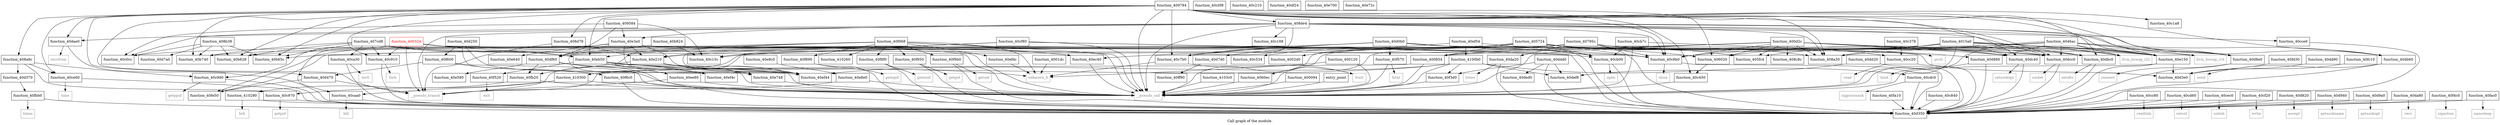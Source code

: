 digraph "Call graph of the module." {
  label="Call graph of the module.";
  node [shape=record];

  Node_function_40b740 [label="{function_40b740}"];
  Node_function_40b824 [label="{function_40b824}"];
  Node_function_40c0cc [label="{function_40c0cc}"];
  Node_function_40c0f8 [label="{function_40c0f8}"];
  Node_function_40c15c [label="{function_40c15c}"];
  Node_function_40d7d0 [label="{function_40d7d0}"];
  Node_function_40c188 [label="{function_40c188}"];
  Node_function_40c1a8 [label="{function_40c1a8}"];
  Node_function_40c210 [label="{function_40c210}"];
  Node_function_40c378 [label="{function_40c378}"];
  Node_function_40c450 [label="{function_40c450}"];
  Node_function_40c534 [label="{function_40c534}"];
  Node_function_40c7b0 [label="{function_40c7b0}"];
  Node_function_40c840 [label="{function_40c840}"];
  Node_function_40c8b0 [label="{function_40c8b0}"];
  Node_function_40c910 [label="{function_40c910}"];
  Node_function_40c970 [label="{function_40c970}"];
  Node_function_40c9d0 [label="{function_40c9d0}"];
  Node_function_40ca30 [label="{function_40ca30}"];
  Node_function_40caa0 [label="{function_40caa0}"];
  Node_function_40cb00 [label="{function_40cb00}"];
  Node_function_40cb7c [label="{function_40cb7c}"];
  Node_function_40cc20 [label="{function_40cc20}"];
  Node_function_40cc80 [label="{function_40cc80}"];
  Node_function_40cce0 [label="{function_40cce0}"];
  Node_function_40cd60 [label="{function_40cd60}"];
  Node_function_40cdc0 [label="{function_40cdc0}"];
  Node_function_40ce60 [label="{function_40ce60}"];
  Node_function_40cec0 [label="{function_40cec0}"];
  Node_function_40cf20 [label="{function_40cf20}"];
  Node_function_40cf80 [label="{function_40cf80}"];
  Node_function_40d0b0 [label="{function_40d0b0}"];
  Node_function_40d250 [label="{function_40d250}"];
  Node_function_40d350 [label="{function_40d350}"];
  Node_function_40d370 [label="{function_40d370}"];
  Node_function_40d3e0 [label="{function_40d3e0}"];
  Node_function_40d470 [label="{function_40d470}"];
  Node_function_40d7a0 [label="{function_40d7a0}"];
  Node_getpid [color="gray50", fontcolor="gray50", label="{getpid}"];
  Node_function_40d820 [label="{function_40d820}"];
  Node_function_407cd8 [label="{function_407cd8}"];
  Node_function_400d2c [label="{function_400d2c}"];
  Node_function_4015a0 [label="{function_4015a0}"];
  Node_function_4046ac [label="{function_4046ac}"];
  Node_function_400324 [color="red", fontcolor="red", label="{function_400324}"];
  Node_function_400854 [label="{function_400854}"];
  Node_function_408a30 [label="{function_408a30}"];
  Node_function_408a8c [label="{function_408a8c}"];
  Node_function_408b38 [label="{function_408b38}"];
  Node_function_408c8c [label="{function_408c8c}"];
  Node_function_408d78 [label="{function_408d78}"];
  Node_function_408de4 [label="{function_408de4}"];
  Node_function_409584 [label="{function_409584}"];
  Node_function_409784 [label="{function_409784}"];
  Node_function_40b628 [label="{function_40b628}"];
  Node_function_40b65c [label="{function_40b65c}"];
  Node_function_405724 [label="{function_405724}"];
  Node_function_405fc4 [label="{function_405fc4}"];
  Node_function_406020 [label="{function_406020}"];
  Node_function_4060ec [label="{function_4060ec}"];
  Node_function_40795c [label="{function_40795c}"];
  Node_getsockopt [color="gray50", fontcolor="gray50", label="{getsockopt}"];
  Node_listen [color="gray50", fontcolor="gray50", label="{listen}"];
  Node_recv [color="gray50", fontcolor="gray50", label="{recv}"];
  Node_recvfrom [color="gray50", fontcolor="gray50", label="{recvfrom}"];
  Node_send [color="gray50", fontcolor="gray50", label="{send}"];
  Node_sendto [color="gray50", fontcolor="gray50", label="{sendto}"];
  Node_setsockopt [color="gray50", fontcolor="gray50", label="{setsockopt}"];
  Node_socket [color="gray50", fontcolor="gray50", label="{socket}"];
  Node_sigaction [color="gray50", fontcolor="gray50", label="{sigaction}"];
  Node_exit [color="gray50", fontcolor="gray50", label="{exit}"];
  Node_fstat [color="gray50", fontcolor="gray50", label="{fstat}"];
  Node_getegid [color="gray50", fontcolor="gray50", label="{getegid}"];
  Node_geteuid [color="gray50", fontcolor="gray50", label="{geteuid}"];
  Node_getgid [color="gray50", fontcolor="gray50", label="{getgid}"];
  Node_getuid [color="gray50", fontcolor="gray50", label="{getuid}"];
  Node_nanosleep [color="gray50", fontcolor="gray50", label="{nanosleep}"];
  Node_times [color="gray50", fontcolor="gray50", label="{times}"];
  Node_brk [color="gray50", fontcolor="gray50", label="{brk}"];
  Node_llvm_bswap_i32 [color="gray50", fontcolor="gray50", label="{llvm_bswap_i32}"];
  Node_llvm_bswap_i16 [color="gray50", fontcolor="gray50", label="{llvm_bswap_i16}"];
  Node_function_40d880 [label="{function_40d880}"];
  Node_function_40d8e0 [label="{function_40d8e0}"];
  Node_function_40d940 [label="{function_40d940}"];
  Node_function_40d9a0 [label="{function_40d9a0}"];
  Node_function_40da20 [label="{function_40da20}"];
  Node_function_40da80 [label="{function_40da80}"];
  Node_function_40dae0 [label="{function_40dae0}"];
  Node_function_40db60 [label="{function_40db60}"];
  Node_function_40dbc0 [label="{function_40dbc0}"];
  Node_function_40dc40 [label="{function_40dc40}"];
  Node_function_40dcc0 [label="{function_40dcc0}"];
  Node_function_40dd20 [label="{function_40dd20}"];
  Node_function_40dd90 [label="{function_40dd90}"];
  Node_function_40ddd0 [label="{function_40ddd0}"];
  Node_function_40ded0 [label="{function_40ded0}"];
  Node_function_40def8 [label="{function_40def8}"];
  Node_function_40df24 [label="{function_40df24}"];
  Node_function_40df60 [label="{function_40df60}"];
  Node_function_40e150 [label="{function_40e150}"];
  Node_function_40e210 [label="{function_40e210}"];
  Node_function_40e3a0 [label="{function_40e3a0}"];
  Node_function_40e580 [label="{function_40e580}"];
  Node_function_40e640 [label="{function_40e640}"];
  Node_function_40e700 [label="{function_40e700}"];
  Node_function_40e72c [label="{function_40e72c}"];
  Node_function_40e748 [label="{function_40e748}"];
  Node_function_40e8c0 [label="{function_40e8c0}"];
  Node_function_40e8e0 [label="{function_40e8e0}"];
  Node_function_40eb50 [label="{function_40eb50}"];
  Node_function_40ec40 [label="{function_40ec40}"];
  Node_function_40ee80 [label="{function_40ee80}"];
  Node_function_40ef44 [label="{function_40ef44}"];
  Node_function_40ef4c [label="{function_40ef4c}"];
  Node_function_40ef54 [label="{function_40ef54}"];
  Node_function_40efdc [label="{function_40efdc}"];
  Node_function_40f068 [label="{function_40f068}"];
  Node_function_40f3d0 [label="{function_40f3d0}"];
  Node_function_40f4c0 [label="{function_40f4c0}"];
  Node_function_40f520 [label="{function_40f520}"];
  Node_function_40f570 [label="{function_40f570}"];
  Node_function_40f600 [label="{function_40f600}"];
  Node_function_40f6c0 [label="{function_40f6c0}"];
  Node_function_40f890 [label="{function_40f890}"];
  Node_function_40f8f0 [label="{function_40f8f0}"];
  Node_function_40f950 [label="{function_40f950}"];
  Node_function_40f9b0 [label="{function_40f9b0}"];
  Node_function_40fa10 [label="{function_40fa10}"];
  Node_function_40fac0 [label="{function_40fac0}"];
  Node_function_40fb20 [label="{function_40fb20}"];
  Node_function_40fbb0 [label="{function_40fbb0}"];
  Node_function_40fc10 [label="{function_40fc10}"];
  Node_function_40fd30 [label="{function_40fd30}"];
  Node_function_40fe50 [label="{function_40fe50}"];
  Node_function_40ff90 [label="{function_40ff90}"];
  Node_function_4100b0 [label="{function_4100b0}"];
  Node_function_410260 [label="{function_410260}"];
  Node_function_410290 [label="{function_410290}"];
  Node_function_410300 [label="{function_410300}"];
  Node_function_4103c0 [label="{function_4103c0}"];
  Node_unknown_0 [color="gray50", fontcolor="gray50", label="{unknown_0}"];
  Node_fork [color="gray50", fontcolor="gray50", label="{fork}"];
  Node_fcntl [color="gray50", fontcolor="gray50", label="{fcntl}"];
  Node_close [color="gray50", fontcolor="gray50", label="{close}"];
  Node_getppid [color="gray50", fontcolor="gray50", label="{getppid}"];
  Node_ioctl [color="gray50", fontcolor="gray50", label="{ioctl}"];
  Node_kill [color="gray50", fontcolor="gray50", label="{kill}"];
  Node_open [color="gray50", fontcolor="gray50", label="{open}"];
  Node_prctl [color="gray50", fontcolor="gray50", label="{prctl}"];
  Node_read [color="gray50", fontcolor="gray50", label="{read}"];
  Node_readlink [color="gray50", fontcolor="gray50", label="{readlink}"];
  Node_setsid [color="gray50", fontcolor="gray50", label="{setsid}"];
  Node_sigprocmask [color="gray50", fontcolor="gray50", label="{sigprocmask}"];
  Node_time [color="gray50", fontcolor="gray50", label="{time}"];
  Node_unlink [color="gray50", fontcolor="gray50", label="{unlink}"];
  Node_write [color="gray50", fontcolor="gray50", label="{write}"];
  Node_accept [color="gray50", fontcolor="gray50", label="{accept}"];
  Node_bind [color="gray50", fontcolor="gray50", label="{bind}"];
  Node_connect [color="gray50", fontcolor="gray50", label="{connect}"];
  Node_getsockname [color="gray50", fontcolor="gray50", label="{getsockname}"];
  Node___pseudo_call [color="gray50", fontcolor="gray50", label="{__pseudo_call}"];
  Node___pseudo_branch [color="gray50", fontcolor="gray50", label="{__pseudo_branch}"];
  Node_function_400094 [label="{function_400094}"];
  Node_function_400120 [label="{function_400120}"];
  Node_function_4001dc [label="{function_4001dc}"];
  Node_entry_point [label="{entry_point}"];
  Node_function_4002d0 [label="{function_4002d0}"];
  Node_function_40b824 -> Node_function_40c15c;
  Node_function_40b824 -> Node_function_40df60;
  Node_function_40d7d0 -> Node_function_40ff90;
  Node_function_40c378 -> Node_function_40cc20;
  Node_function_40c450 -> Node___pseudo_call;
  Node_function_40c7b0 -> Node_unknown_0;
  Node_function_40c7b0 -> Node_fcntl;
  Node_function_40c840 -> Node_function_40d350;
  Node_function_40c8b0 -> Node_function_40d350;
  Node_function_40c8b0 -> Node_close;
  Node_function_40c910 -> Node_function_40d350;
  Node_function_40c910 -> Node_fork;
  Node_function_40c970 -> Node_function_40d350;
  Node_function_40c970 -> Node_getpid;
  Node_function_40c9d0 -> Node_function_40d350;
  Node_function_40c9d0 -> Node_getppid;
  Node_function_40ca30 -> Node_function_40d350;
  Node_function_40ca30 -> Node_ioctl;
  Node_function_40caa0 -> Node_function_40d350;
  Node_function_40caa0 -> Node_kill;
  Node_function_40cb00 -> Node_function_40d350;
  Node_function_40cb00 -> Node_open;
  Node_function_40cb7c -> Node_function_40cb00;
  Node_function_40cb7c -> Node_prctl;
  Node_function_40cb7c -> Node___pseudo_call;
  Node_function_40cc20 -> Node_function_40d350;
  Node_function_40cc20 -> Node_read;
  Node_function_40cc80 -> Node_function_40d350;
  Node_function_40cc80 -> Node_readlink;
  Node_function_40cce0 -> Node_function_40d350;
  Node_function_40cd60 -> Node_function_40d350;
  Node_function_40cd60 -> Node_setsid;
  Node_function_40cdc0 -> Node_function_40d350;
  Node_function_40cdc0 -> Node_sigprocmask;
  Node_function_40ce60 -> Node_function_40d350;
  Node_function_40ce60 -> Node_time;
  Node_function_40cec0 -> Node_function_40d350;
  Node_function_40cec0 -> Node_unlink;
  Node_function_40cf20 -> Node_function_40d350;
  Node_function_40cf20 -> Node_write;
  Node_function_40cf80 -> Node_function_40c8b0;
  Node_function_40cf80 -> Node_function_40d350;
  Node_function_40cf80 -> Node_function_40e210;
  Node_function_40cf80 -> Node_function_40ef44;
  Node_function_40cf80 -> Node_function_40ef4c;
  Node_function_40cf80 -> Node___pseudo_call;
  Node_function_40d0b0 -> Node_function_40c7b0;
  Node_function_40d0b0 -> Node_function_40c8b0;
  Node_function_40d0b0 -> Node_function_40cb00;
  Node_function_40d0b0 -> Node_function_40d350;
  Node_function_40d0b0 -> Node_function_40df60;
  Node_function_40d0b0 -> Node_function_40e150;
  Node_function_40d0b0 -> Node_function_40e210;
  Node_function_40d0b0 -> Node_function_40ef44;
  Node_function_40d0b0 -> Node_function_40f570;
  Node_function_40d250 -> Node_function_40ef44;
  Node_function_40d250 -> Node_function_40ef4c;
  Node_function_40d250 -> Node_function_40f600;
  Node_function_40d370 -> Node_function_40fbb0;
  Node_function_40d470 -> Node_function_40fe50;
  Node_function_40d470 -> Node___pseudo_branch;
  Node_function_40d820 -> Node_function_40d350;
  Node_function_40d820 -> Node_accept;
  Node_function_407cd8 -> Node_function_40b740;
  Node_function_407cd8 -> Node_function_40c910;
  Node_function_407cd8 -> Node_function_40ca30;
  Node_function_407cd8 -> Node_function_40cb00;
  Node_function_407cd8 -> Node_function_40b628;
  Node_function_407cd8 -> Node_function_40b65c;
  Node_function_407cd8 -> Node_function_40eb50;
  Node_function_407cd8 -> Node_function_40ec40;
  Node_function_407cd8 -> Node___pseudo_call;
  Node_function_400d2c -> Node_function_40c15c;
  Node_function_400d2c -> Node_function_40c8b0;
  Node_function_400d2c -> Node_function_400854;
  Node_function_400d2c -> Node_function_408a30;
  Node_function_400d2c -> Node_function_408c8c;
  Node_function_400d2c -> Node_function_405fc4;
  Node_function_400d2c -> Node_function_406020;
  Node_function_400d2c -> Node_llvm_bswap_i32;
  Node_function_400d2c -> Node_function_40dbc0;
  Node_function_400d2c -> Node_function_40dc40;
  Node_function_400d2c -> Node_function_40dcc0;
  Node_function_400d2c -> Node_function_40e150;
  Node_function_400d2c -> Node___pseudo_call;
  Node_function_4015a0 -> Node_function_40c8b0;
  Node_function_4015a0 -> Node_function_400854;
  Node_function_4015a0 -> Node_function_408a30;
  Node_function_4015a0 -> Node_function_405fc4;
  Node_function_4015a0 -> Node_function_406020;
  Node_function_4015a0 -> Node_llvm_bswap_i32;
  Node_function_4015a0 -> Node_llvm_bswap_i16;
  Node_function_4015a0 -> Node_function_40dbc0;
  Node_function_4015a0 -> Node_function_40dc40;
  Node_function_4015a0 -> Node_function_40dcc0;
  Node_function_4015a0 -> Node_function_40e150;
  Node_function_4015a0 -> Node___pseudo_call;
  Node_function_4046ac -> Node_function_400854;
  Node_function_4046ac -> Node_function_408a30;
  Node_function_4046ac -> Node_llvm_bswap_i32;
  Node_function_4046ac -> Node_llvm_bswap_i16;
  Node_function_4046ac -> Node_function_40d880;
  Node_function_4046ac -> Node_function_40d8e0;
  Node_function_4046ac -> Node_function_40db60;
  Node_function_4046ac -> Node_function_40dcc0;
  Node_function_4046ac -> Node_function_40e150;
  Node_function_4046ac -> Node___pseudo_call;
  Node_function_400324 -> Node_function_40c910;
  Node_function_400324 -> Node_function_40c9d0;
  Node_function_400324 -> Node_function_40caa0;
  Node_function_400324 -> Node_function_40eb50;
  Node_function_400324 -> Node_function_40ec40;
  Node_function_400324 -> Node___pseudo_call;
  Node_function_400324 -> Node___pseudo_branch;
  Node_function_400854 -> Node___pseudo_call;
  Node_function_400854 -> Node___pseudo_branch;
  Node_function_408a8c -> Node_function_40c970;
  Node_function_408a8c -> Node_function_40c9d0;
  Node_function_408a8c -> Node_function_40ce60;
  Node_function_408a8c -> Node_function_40d370;
  Node_function_408b38 -> Node_function_40b740;
  Node_function_408b38 -> Node_function_40c0cc;
  Node_function_408b38 -> Node_function_40d7a0;
  Node_function_408b38 -> Node_function_40b628;
  Node_function_408b38 -> Node_function_40b65c;
  Node_function_408d78 -> Node_function_40e210;
  Node_function_408d78 -> Node___pseudo_branch;
  Node_function_408de4 -> Node_function_40c0cc;
  Node_function_408de4 -> Node_function_40c188;
  Node_function_408de4 -> Node_function_40c7b0;
  Node_function_408de4 -> Node_function_40c8b0;
  Node_function_408de4 -> Node_function_40cce0;
  Node_function_408de4 -> Node_function_408a30;
  Node_function_408de4 -> Node_function_40d8e0;
  Node_function_408de4 -> Node_function_40dae0;
  Node_function_408de4 -> Node_function_40db60;
  Node_function_408de4 -> Node_function_40dcc0;
  Node_function_408de4 -> Node_function_40e150;
  Node_function_408de4 -> Node_function_40e3a0;
  Node_function_408de4 -> Node___pseudo_call;
  Node_function_408de4 -> Node___pseudo_branch;
  Node_function_409584 -> Node_function_40c0cc;
  Node_function_409584 -> Node_function_40c15c;
  Node_function_409584 -> Node_function_40df60;
  Node_function_409584 -> Node_function_40e3a0;
  Node_function_409784 -> Node_function_40b740;
  Node_function_409784 -> Node_function_40c1a8;
  Node_function_409784 -> Node_function_40c450;
  Node_function_409784 -> Node_function_40c7b0;
  Node_function_409784 -> Node_function_40c8b0;
  Node_function_409784 -> Node_function_40c910;
  Node_function_409784 -> Node_function_40ce60;
  Node_function_409784 -> Node_function_40d470;
  Node_function_409784 -> Node_function_408a30;
  Node_function_409784 -> Node_function_408a8c;
  Node_function_409784 -> Node_function_408d78;
  Node_function_409784 -> Node_function_408de4;
  Node_function_409784 -> Node_function_40b628;
  Node_function_409784 -> Node_function_40b65c;
  Node_function_409784 -> Node_function_406020;
  Node_function_409784 -> Node_function_40d8e0;
  Node_function_409784 -> Node_function_40dae0;
  Node_function_409784 -> Node_function_40db60;
  Node_function_409784 -> Node_function_40dbc0;
  Node_function_409784 -> Node_function_40dc40;
  Node_function_409784 -> Node_function_40dcc0;
  Node_function_409784 -> Node_function_40e150;
  Node_function_409784 -> Node_function_40eb50;
  Node_function_409784 -> Node___pseudo_call;
  Node_function_409784 -> Node___pseudo_branch;
  Node_function_405724 -> Node_function_40b740;
  Node_function_405724 -> Node_function_40c0cc;
  Node_function_405724 -> Node_function_40c15c;
  Node_function_405724 -> Node_function_40d7d0;
  Node_function_405724 -> Node_function_40c534;
  Node_function_405724 -> Node_function_40c8b0;
  Node_function_405724 -> Node_function_40cb00;
  Node_function_405724 -> Node_function_40cc20;
  Node_function_405724 -> Node_function_400854;
  Node_function_405724 -> Node_function_408a30;
  Node_function_405724 -> Node_function_40b628;
  Node_function_405724 -> Node_function_40b65c;
  Node_function_405724 -> Node_function_405fc4;
  Node_function_405724 -> Node_function_406020;
  Node_function_405724 -> Node_function_40dbc0;
  Node_function_405724 -> Node_function_40dc40;
  Node_function_405724 -> Node_function_40dcc0;
  Node_function_405724 -> Node_function_40e150;
  Node_function_405724 -> Node___pseudo_call;
  Node_function_405724 -> Node_function_4002d0;
  Node_function_406020 -> Node_function_40c450;
  Node_function_4060ec -> Node___pseudo_call;
  Node_function_40795c -> Node_function_40c7b0;
  Node_function_40795c -> Node_function_40c8b0;
  Node_function_40795c -> Node_function_40d350;
  Node_function_40795c -> Node_function_4060ec;
  Node_function_40795c -> Node_function_40d880;
  Node_function_40795c -> Node_function_40d8e0;
  Node_function_40795c -> Node_function_40da20;
  Node_function_40795c -> Node_function_40dc40;
  Node_function_40795c -> Node_function_40dcc0;
  Node_function_40795c -> Node_function_40ec40;
  Node_function_40795c -> Node___pseudo_call;
  Node_function_40795c -> Node___pseudo_branch;
  Node_function_40d880 -> Node_function_40d350;
  Node_function_40d880 -> Node_bind;
  Node_function_40d8e0 -> Node_function_40d350;
  Node_function_40d8e0 -> Node_connect;
  Node_function_40d940 -> Node_function_40d350;
  Node_function_40d940 -> Node_getsockname;
  Node_function_40d9a0 -> Node_function_40d350;
  Node_function_40d9a0 -> Node_getsockopt;
  Node_function_40da20 -> Node_function_40d350;
  Node_function_40da20 -> Node_listen;
  Node_function_40da80 -> Node_function_40d350;
  Node_function_40da80 -> Node_recv;
  Node_function_40dae0 -> Node_function_40d350;
  Node_function_40dae0 -> Node_recvfrom;
  Node_function_40db60 -> Node_function_40d350;
  Node_function_40db60 -> Node_send;
  Node_function_40dbc0 -> Node_function_40d350;
  Node_function_40dbc0 -> Node_sendto;
  Node_function_40dc40 -> Node_function_40d350;
  Node_function_40dc40 -> Node_setsockopt;
  Node_function_40dcc0 -> Node_function_40d350;
  Node_function_40dcc0 -> Node_socket;
  Node_function_40dd20 -> Node_function_40d350;
  Node_function_40dd20 -> Node_function_40def8;
  Node_function_40dd90 -> Node_function_40d3e0;
  Node_function_40ddd0 -> Node_function_40d350;
  Node_function_40ddd0 -> Node_function_40ded0;
  Node_function_40ddd0 -> Node_function_40def8;
  Node_function_40ddd0 -> Node_function_40f3d0;
  Node_function_40df60 -> Node_function_40e580;
  Node_function_40df60 -> Node_function_40e748;
  Node_function_40df60 -> Node_function_40ef44;
  Node_function_40df60 -> Node_function_40fb20;
  Node_function_40df60 -> Node___pseudo_call;
  Node_function_40e150 -> Node_function_40d350;
  Node_function_40e150 -> Node_function_40d3e0;
  Node_function_40e150 -> Node___pseudo_call;
  Node_function_40e210 -> Node_function_40e748;
  Node_function_40e210 -> Node_function_40ef44;
  Node_function_40e210 -> Node_function_40fb20;
  Node_function_40e210 -> Node___pseudo_call;
  Node_function_40e3a0 -> Node_function_40df60;
  Node_function_40e3a0 -> Node_function_40e210;
  Node_function_40e3a0 -> Node_function_40e640;
  Node_function_40e3a0 -> Node_function_40e748;
  Node_function_40e3a0 -> Node_function_40ef44;
  Node_function_40e3a0 -> Node_function_40fe50;
  Node_function_40e3a0 -> Node___pseudo_call;
  Node_function_40e748 -> Node___pseudo_call;
  Node_function_40e8c0 -> Node_function_40e8e0;
  Node_function_40e8e0 -> Node___pseudo_call;
  Node_function_40e8e0 -> Node___pseudo_branch;
  Node_function_40eb50 -> Node_function_40ee80;
  Node_function_40eb50 -> Node_function_40ef44;
  Node_function_40eb50 -> Node_function_40ef4c;
  Node_function_40eb50 -> Node_function_40f520;
  Node_function_40eb50 -> Node_unknown_0;
  Node_function_40eb50 -> Node___pseudo_call;
  Node_function_40ec40 -> Node___pseudo_call;
  Node_function_40ee80 -> Node___pseudo_call;
  Node_function_40ee80 -> Node___pseudo_branch;
  Node_function_40ef54 -> Node_function_40c7b0;
  Node_function_40ef54 -> Node_function_40cb00;
  Node_function_40ef54 -> Node_function_4100b0;
  Node_function_40efdc -> Node_unknown_0;
  Node_function_40f068 -> Node_function_40d350;
  Node_function_40f068 -> Node_function_40d3e0;
  Node_function_40f068 -> Node_function_40eb50;
  Node_function_40f068 -> Node_function_40efdc;
  Node_function_40f068 -> Node_function_40f890;
  Node_function_40f068 -> Node_function_40f8f0;
  Node_function_40f068 -> Node_function_40f950;
  Node_function_40f068 -> Node_function_40f9b0;
  Node_function_40f068 -> Node_function_40fe50;
  Node_function_40f068 -> Node_function_410260;
  Node_function_40f068 -> Node_unknown_0;
  Node_function_40f068 -> Node___pseudo_call;
  Node_function_40f3d0 -> Node___pseudo_call;
  Node_function_40f4c0 -> Node_function_40d350;
  Node_function_40f4c0 -> Node_sigaction;
  Node_function_40f520 -> Node_exit;
  Node_function_40f570 -> Node_fstat;
  Node_function_40f570 -> Node___pseudo_call;
  Node_function_40f600 -> Node_function_40d470;
  Node_function_40f600 -> Node_function_40f6c0;
  Node_function_40f600 -> Node___pseudo_call;
  Node_function_40f6c0 -> Node_function_40d350;
  Node_function_40f6c0 -> Node___pseudo_call;
  Node_function_40f890 -> Node_function_40d350;
  Node_function_40f890 -> Node_getegid;
  Node_function_40f8f0 -> Node_function_40d350;
  Node_function_40f8f0 -> Node_geteuid;
  Node_function_40f950 -> Node_function_40d350;
  Node_function_40f950 -> Node_getgid;
  Node_function_40f9b0 -> Node_function_40d350;
  Node_function_40f9b0 -> Node_getuid;
  Node_function_40fa10 -> Node_function_40d350;
  Node_function_40fac0 -> Node_function_40d350;
  Node_function_40fac0 -> Node_nanosleep;
  Node_function_40fb20 -> Node_function_410290;
  Node_function_40fb20 -> Node___pseudo_call;
  Node_function_40fbb0 -> Node_function_40d350;
  Node_function_40fbb0 -> Node_times;
  Node_function_40fc10 -> Node_function_40d3e0;
  Node_function_40fd30 -> Node_function_40d3e0;
  Node_function_4100b0 -> Node_function_40cdc0;
  Node_function_4100b0 -> Node_function_40def8;
  Node_function_4100b0 -> Node_function_40ef44;
  Node_function_4100b0 -> Node_function_40f3d0;
  Node_function_4100b0 -> Node_function_410300;
  Node_function_4100b0 -> Node___pseudo_call;
  Node_function_410290 -> Node_function_40d350;
  Node_function_410290 -> Node_brk;
  Node_function_410300 -> Node_function_40c970;
  Node_function_410300 -> Node_function_40caa0;
  Node_function_410300 -> Node___pseudo_call;
  Node_function_4103c0 -> Node___pseudo_call;
  Node_function_400094 -> Node___pseudo_call;
  Node_function_400120 -> Node_unknown_0;
  Node_function_400120 -> Node___pseudo_call;
  Node_function_4001dc -> Node_unknown_0;
  Node_entry_point -> Node___pseudo_call;
}
